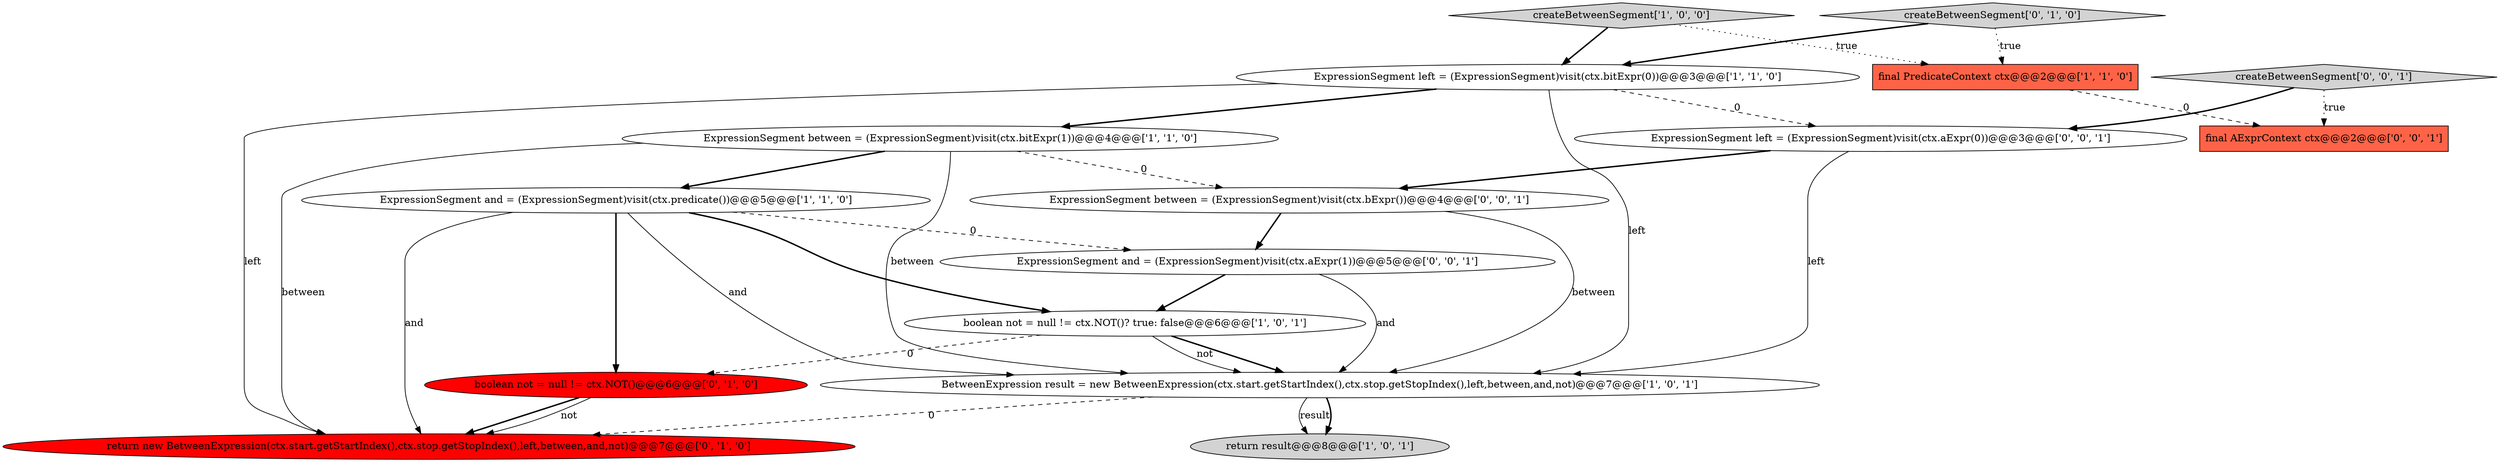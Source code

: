 digraph {
7 [style = filled, label = "BetweenExpression result = new BetweenExpression(ctx.start.getStartIndex(),ctx.stop.getStopIndex(),left,between,and,not)@@@7@@@['1', '0', '1']", fillcolor = white, shape = ellipse image = "AAA0AAABBB1BBB"];
1 [style = filled, label = "boolean not = null != ctx.NOT()? true: false@@@6@@@['1', '0', '1']", fillcolor = white, shape = ellipse image = "AAA0AAABBB1BBB"];
8 [style = filled, label = "return new BetweenExpression(ctx.start.getStartIndex(),ctx.stop.getStopIndex(),left,between,and,not)@@@7@@@['0', '1', '0']", fillcolor = red, shape = ellipse image = "AAA1AAABBB2BBB"];
14 [style = filled, label = "createBetweenSegment['0', '0', '1']", fillcolor = lightgray, shape = diamond image = "AAA0AAABBB3BBB"];
3 [style = filled, label = "return result@@@8@@@['1', '0', '1']", fillcolor = lightgray, shape = ellipse image = "AAA0AAABBB1BBB"];
15 [style = filled, label = "ExpressionSegment and = (ExpressionSegment)visit(ctx.aExpr(1))@@@5@@@['0', '0', '1']", fillcolor = white, shape = ellipse image = "AAA0AAABBB3BBB"];
9 [style = filled, label = "boolean not = null != ctx.NOT()@@@6@@@['0', '1', '0']", fillcolor = red, shape = ellipse image = "AAA1AAABBB2BBB"];
13 [style = filled, label = "ExpressionSegment between = (ExpressionSegment)visit(ctx.bExpr())@@@4@@@['0', '0', '1']", fillcolor = white, shape = ellipse image = "AAA0AAABBB3BBB"];
11 [style = filled, label = "ExpressionSegment left = (ExpressionSegment)visit(ctx.aExpr(0))@@@3@@@['0', '0', '1']", fillcolor = white, shape = ellipse image = "AAA0AAABBB3BBB"];
0 [style = filled, label = "createBetweenSegment['1', '0', '0']", fillcolor = lightgray, shape = diamond image = "AAA0AAABBB1BBB"];
5 [style = filled, label = "ExpressionSegment and = (ExpressionSegment)visit(ctx.predicate())@@@5@@@['1', '1', '0']", fillcolor = white, shape = ellipse image = "AAA0AAABBB1BBB"];
12 [style = filled, label = "final AExprContext ctx@@@2@@@['0', '0', '1']", fillcolor = tomato, shape = box image = "AAA0AAABBB3BBB"];
10 [style = filled, label = "createBetweenSegment['0', '1', '0']", fillcolor = lightgray, shape = diamond image = "AAA0AAABBB2BBB"];
6 [style = filled, label = "ExpressionSegment left = (ExpressionSegment)visit(ctx.bitExpr(0))@@@3@@@['1', '1', '0']", fillcolor = white, shape = ellipse image = "AAA0AAABBB1BBB"];
2 [style = filled, label = "final PredicateContext ctx@@@2@@@['1', '1', '0']", fillcolor = tomato, shape = box image = "AAA0AAABBB1BBB"];
4 [style = filled, label = "ExpressionSegment between = (ExpressionSegment)visit(ctx.bitExpr(1))@@@4@@@['1', '1', '0']", fillcolor = white, shape = ellipse image = "AAA0AAABBB1BBB"];
4->7 [style = solid, label="between"];
14->12 [style = dotted, label="true"];
5->9 [style = bold, label=""];
13->7 [style = solid, label="between"];
0->6 [style = bold, label=""];
4->8 [style = solid, label="between"];
11->7 [style = solid, label="left"];
6->11 [style = dashed, label="0"];
7->8 [style = dashed, label="0"];
1->9 [style = dashed, label="0"];
5->7 [style = solid, label="and"];
9->8 [style = bold, label=""];
1->7 [style = bold, label=""];
10->6 [style = bold, label=""];
15->7 [style = solid, label="and"];
7->3 [style = solid, label="result"];
7->3 [style = bold, label=""];
5->1 [style = bold, label=""];
6->4 [style = bold, label=""];
2->12 [style = dashed, label="0"];
6->7 [style = solid, label="left"];
10->2 [style = dotted, label="true"];
11->13 [style = bold, label=""];
9->8 [style = solid, label="not"];
5->8 [style = solid, label="and"];
13->15 [style = bold, label=""];
0->2 [style = dotted, label="true"];
4->13 [style = dashed, label="0"];
5->15 [style = dashed, label="0"];
14->11 [style = bold, label=""];
4->5 [style = bold, label=""];
1->7 [style = solid, label="not"];
6->8 [style = solid, label="left"];
15->1 [style = bold, label=""];
}
